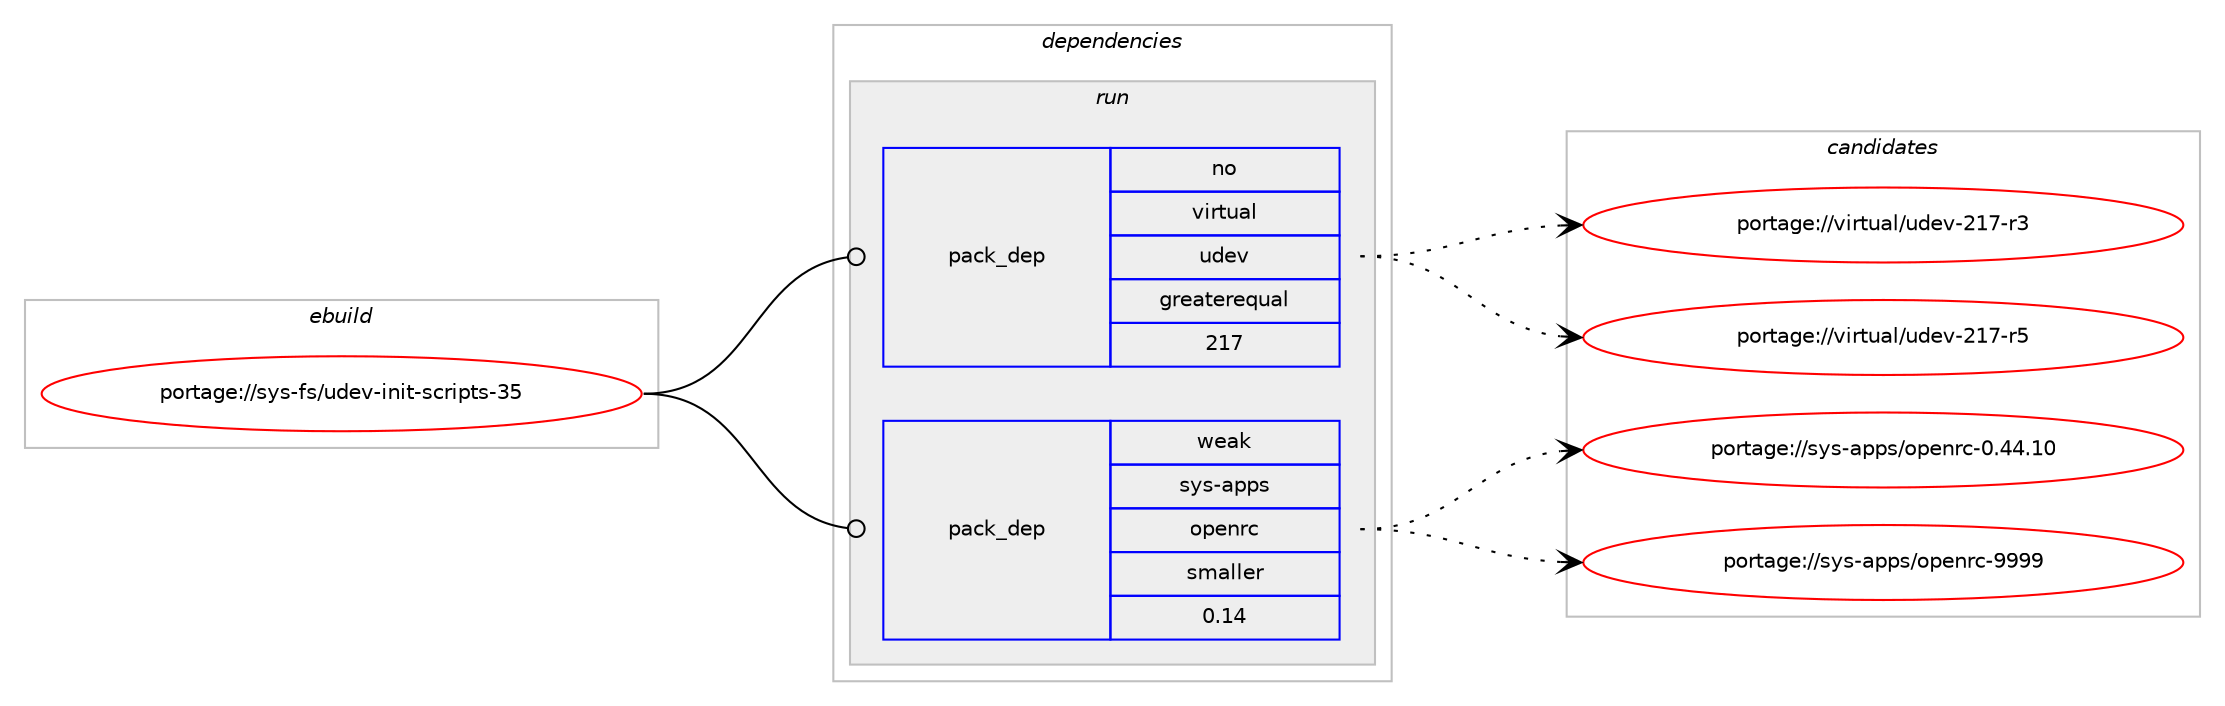 digraph prolog {

# *************
# Graph options
# *************

newrank=true;
concentrate=true;
compound=true;
graph [rankdir=LR,fontname=Helvetica,fontsize=10,ranksep=1.5];#, ranksep=2.5, nodesep=0.2];
edge  [arrowhead=vee];
node  [fontname=Helvetica,fontsize=10];

# **********
# The ebuild
# **********

subgraph cluster_leftcol {
color=gray;
rank=same;
label=<<i>ebuild</i>>;
id [label="portage://sys-fs/udev-init-scripts-35", color=red, width=4, href="../sys-fs/udev-init-scripts-35.svg"];
}

# ****************
# The dependencies
# ****************

subgraph cluster_midcol {
color=gray;
label=<<i>dependencies</i>>;
subgraph cluster_compile {
fillcolor="#eeeeee";
style=filled;
label=<<i>compile</i>>;
}
subgraph cluster_compileandrun {
fillcolor="#eeeeee";
style=filled;
label=<<i>compile and run</i>>;
}
subgraph cluster_run {
fillcolor="#eeeeee";
style=filled;
label=<<i>run</i>>;
subgraph pack1134 {
dependency1304 [label=<<TABLE BORDER="0" CELLBORDER="1" CELLSPACING="0" CELLPADDING="4" WIDTH="220"><TR><TD ROWSPAN="6" CELLPADDING="30">pack_dep</TD></TR><TR><TD WIDTH="110">no</TD></TR><TR><TD>virtual</TD></TR><TR><TD>udev</TD></TR><TR><TD>greaterequal</TD></TR><TR><TD>217</TD></TR></TABLE>>, shape=none, color=blue];
}
id:e -> dependency1304:w [weight=20,style="solid",arrowhead="odot"];
subgraph pack1135 {
dependency1305 [label=<<TABLE BORDER="0" CELLBORDER="1" CELLSPACING="0" CELLPADDING="4" WIDTH="220"><TR><TD ROWSPAN="6" CELLPADDING="30">pack_dep</TD></TR><TR><TD WIDTH="110">weak</TD></TR><TR><TD>sys-apps</TD></TR><TR><TD>openrc</TD></TR><TR><TD>smaller</TD></TR><TR><TD>0.14</TD></TR></TABLE>>, shape=none, color=blue];
}
id:e -> dependency1305:w [weight=20,style="solid",arrowhead="odot"];
}
}

# **************
# The candidates
# **************

subgraph cluster_choices {
rank=same;
color=gray;
label=<<i>candidates</i>>;

subgraph choice1134 {
color=black;
nodesep=1;
choice1181051141161179710847117100101118455049554511451 [label="portage://virtual/udev-217-r3", color=red, width=4,href="../virtual/udev-217-r3.svg"];
choice1181051141161179710847117100101118455049554511453 [label="portage://virtual/udev-217-r5", color=red, width=4,href="../virtual/udev-217-r5.svg"];
dependency1304:e -> choice1181051141161179710847117100101118455049554511451:w [style=dotted,weight="100"];
dependency1304:e -> choice1181051141161179710847117100101118455049554511453:w [style=dotted,weight="100"];
}
subgraph choice1135 {
color=black;
nodesep=1;
choice115121115459711211211547111112101110114994548465252464948 [label="portage://sys-apps/openrc-0.44.10", color=red, width=4,href="../sys-apps/openrc-0.44.10.svg"];
choice115121115459711211211547111112101110114994557575757 [label="portage://sys-apps/openrc-9999", color=red, width=4,href="../sys-apps/openrc-9999.svg"];
dependency1305:e -> choice115121115459711211211547111112101110114994548465252464948:w [style=dotted,weight="100"];
dependency1305:e -> choice115121115459711211211547111112101110114994557575757:w [style=dotted,weight="100"];
}
}

}
